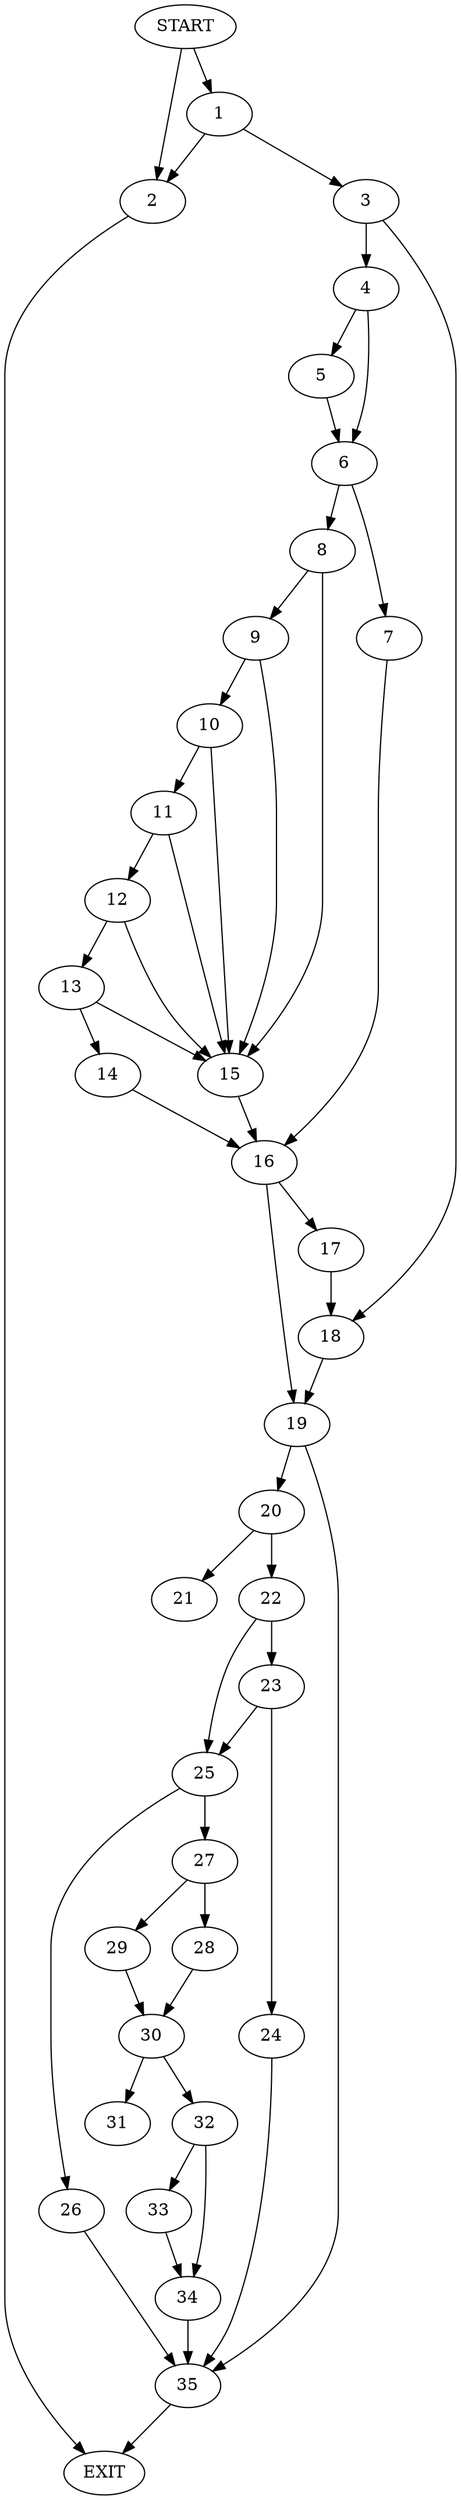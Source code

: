digraph { 
0 [label="START"];
1;
2;
3;
4;
5;
6;
7;
8;
9;
10;
11;
12;
13;
14;
15;
16;
17;
18;
19;
20;
21;
22;
23;
24;
25;
26;
27;
28;
29;
30;
31;
32;
33;
34;
35;
36[label="EXIT"];
0 -> 2;
0 -> 1;
1 -> 2;
1 -> 3;
2 -> 36;
3 -> 4;
3 -> 18;
4 -> 5;
4 -> 6;
5 -> 6;
6 -> 7;
6 -> 8;
7 -> 16;
8 -> 15;
8 -> 9;
9 -> 15;
9 -> 10;
10 -> 15;
10 -> 11;
11 -> 15;
11 -> 12;
12 -> 15;
12 -> 13;
13 -> 15;
13 -> 14;
14 -> 16;
15 -> 16;
16 -> 19;
16 -> 17;
17 -> 18;
18 -> 19;
19 -> 35;
19 -> 20;
20 -> 21;
20 -> 22;
22 -> 23;
22 -> 25;
23 -> 24;
23 -> 25;
24 -> 35;
25 -> 26;
25 -> 27;
26 -> 35;
27 -> 28;
27 -> 29;
28 -> 30;
29 -> 30;
30 -> 31;
30 -> 32;
32 -> 33;
32 -> 34;
33 -> 34;
34 -> 35;
35 -> 36;
}